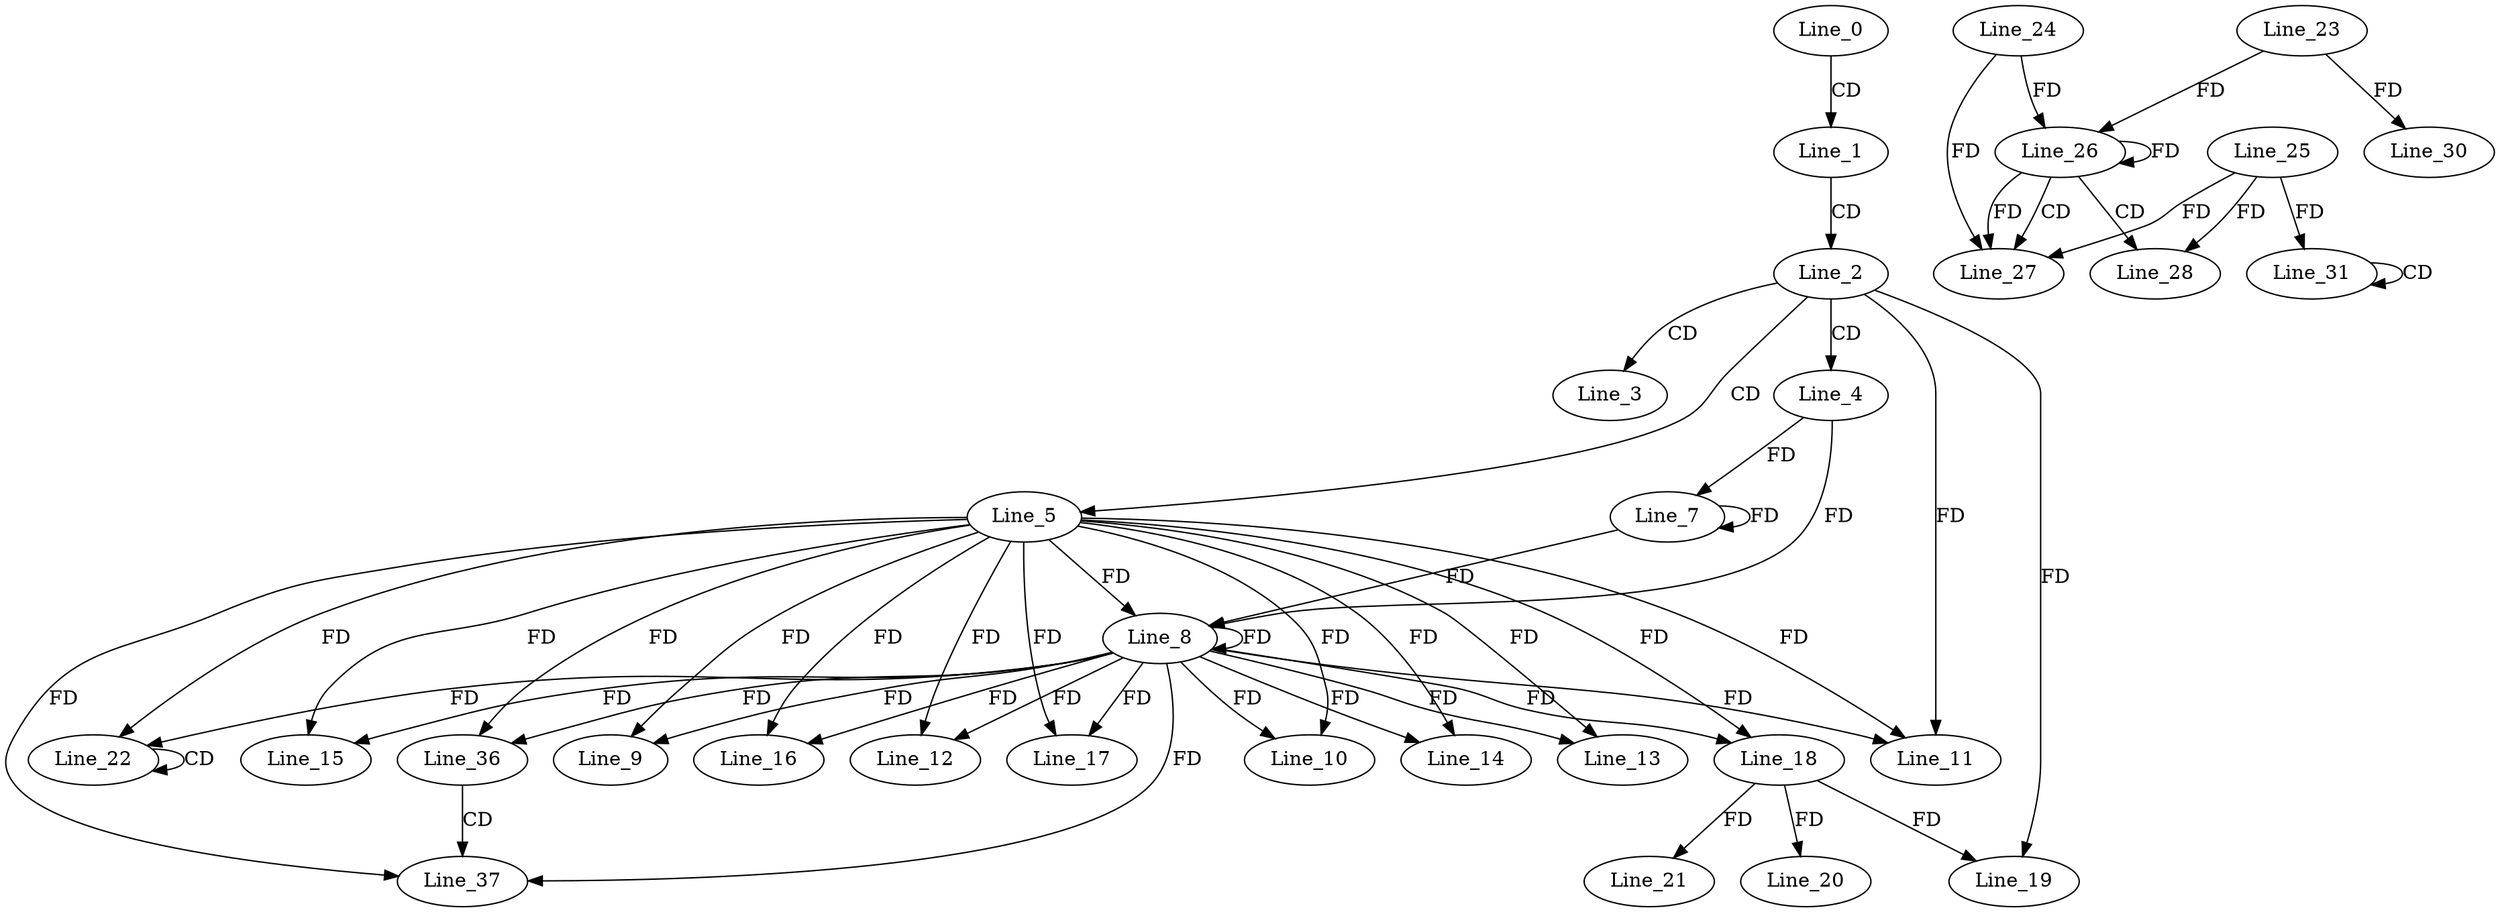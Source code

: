 digraph G {
  Line_0;
  Line_1;
  Line_2;
  Line_3;
  Line_4;
  Line_5;
  Line_7;
  Line_8;
  Line_8;
  Line_9;
  Line_10;
  Line_11;
  Line_11;
  Line_12;
  Line_13;
  Line_14;
  Line_15;
  Line_16;
  Line_17;
  Line_18;
  Line_18;
  Line_19;
  Line_20;
  Line_21;
  Line_22;
  Line_22;
  Line_26;
  Line_24;
  Line_26;
  Line_23;
  Line_26;
  Line_27;
  Line_25;
  Line_28;
  Line_30;
  Line_31;
  Line_31;
  Line_36;
  Line_37;
  Line_0 -> Line_1 [ label="CD" ];
  Line_1 -> Line_2 [ label="CD" ];
  Line_2 -> Line_3 [ label="CD" ];
  Line_2 -> Line_4 [ label="CD" ];
  Line_2 -> Line_5 [ label="CD" ];
  Line_4 -> Line_7 [ label="FD" ];
  Line_7 -> Line_7 [ label="FD" ];
  Line_5 -> Line_8 [ label="FD" ];
  Line_8 -> Line_8 [ label="FD" ];
  Line_4 -> Line_8 [ label="FD" ];
  Line_7 -> Line_8 [ label="FD" ];
  Line_5 -> Line_9 [ label="FD" ];
  Line_8 -> Line_9 [ label="FD" ];
  Line_5 -> Line_10 [ label="FD" ];
  Line_8 -> Line_10 [ label="FD" ];
  Line_5 -> Line_11 [ label="FD" ];
  Line_8 -> Line_11 [ label="FD" ];
  Line_2 -> Line_11 [ label="FD" ];
  Line_5 -> Line_12 [ label="FD" ];
  Line_8 -> Line_12 [ label="FD" ];
  Line_5 -> Line_13 [ label="FD" ];
  Line_8 -> Line_13 [ label="FD" ];
  Line_5 -> Line_14 [ label="FD" ];
  Line_8 -> Line_14 [ label="FD" ];
  Line_5 -> Line_15 [ label="FD" ];
  Line_8 -> Line_15 [ label="FD" ];
  Line_5 -> Line_16 [ label="FD" ];
  Line_8 -> Line_16 [ label="FD" ];
  Line_5 -> Line_17 [ label="FD" ];
  Line_8 -> Line_17 [ label="FD" ];
  Line_5 -> Line_18 [ label="FD" ];
  Line_8 -> Line_18 [ label="FD" ];
  Line_18 -> Line_19 [ label="FD" ];
  Line_2 -> Line_19 [ label="FD" ];
  Line_18 -> Line_20 [ label="FD" ];
  Line_18 -> Line_21 [ label="FD" ];
  Line_22 -> Line_22 [ label="CD" ];
  Line_5 -> Line_22 [ label="FD" ];
  Line_8 -> Line_22 [ label="FD" ];
  Line_26 -> Line_26 [ label="FD" ];
  Line_24 -> Line_26 [ label="FD" ];
  Line_23 -> Line_26 [ label="FD" ];
  Line_26 -> Line_27 [ label="CD" ];
  Line_25 -> Line_27 [ label="FD" ];
  Line_26 -> Line_27 [ label="FD" ];
  Line_24 -> Line_27 [ label="FD" ];
  Line_26 -> Line_28 [ label="CD" ];
  Line_25 -> Line_28 [ label="FD" ];
  Line_23 -> Line_30 [ label="FD" ];
  Line_31 -> Line_31 [ label="CD" ];
  Line_25 -> Line_31 [ label="FD" ];
  Line_5 -> Line_36 [ label="FD" ];
  Line_8 -> Line_36 [ label="FD" ];
  Line_36 -> Line_37 [ label="CD" ];
  Line_5 -> Line_37 [ label="FD" ];
  Line_8 -> Line_37 [ label="FD" ];
}
